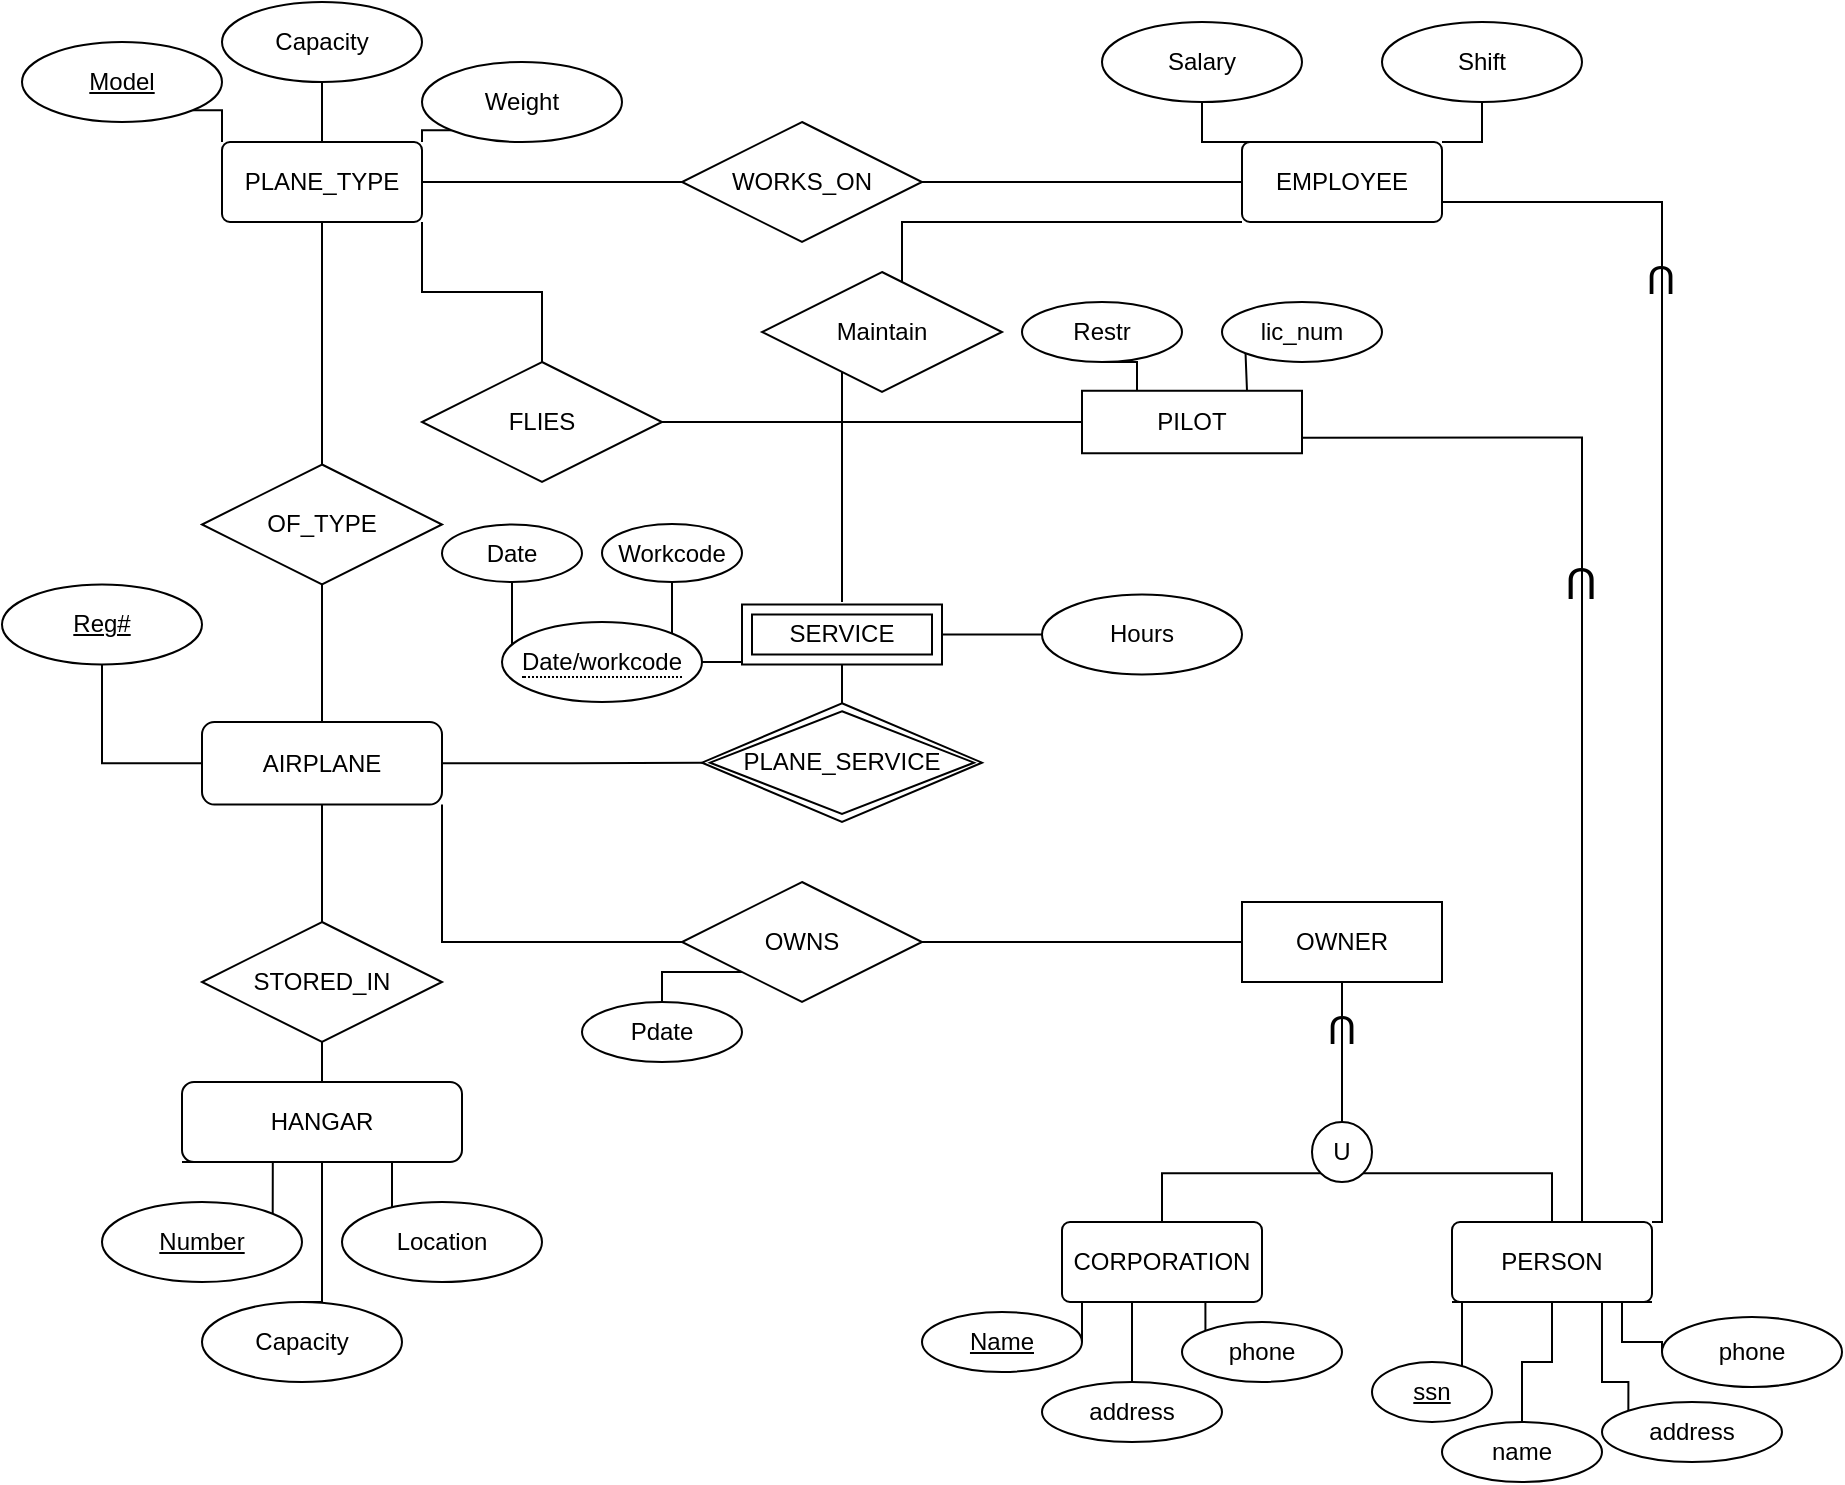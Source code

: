 <mxfile version="24.0.7" type="github">
  <diagram id="S4Dg8kI9vVAsZOoybEsX" name="EER">
    <mxGraphModel dx="1856" dy="650" grid="1" gridSize="10" guides="1" tooltips="1" connect="1" arrows="1" fold="1" page="1" pageScale="1" pageWidth="850" pageHeight="1100" math="0" shadow="0">
      <root>
        <mxCell id="0" />
        <mxCell id="1" parent="0" />
        <mxCell id="mtszT1-ioxk5tEWMHgzG-22" style="edgeStyle=orthogonalEdgeStyle;rounded=0;orthogonalLoop=1;jettySize=auto;html=1;exitX=1;exitY=1;exitDx=0;exitDy=0;endArrow=none;endFill=0;" edge="1" parent="1" source="mtszT1-ioxk5tEWMHgzG-1" target="mtszT1-ioxk5tEWMHgzG-19">
          <mxGeometry relative="1" as="geometry" />
        </mxCell>
        <mxCell id="mtszT1-ioxk5tEWMHgzG-1" value="PLANE_TYPE" style="rounded=1;arcSize=10;whiteSpace=wrap;html=1;align=center;" vertex="1" parent="1">
          <mxGeometry x="-240" y="100" width="100" height="40" as="geometry" />
        </mxCell>
        <mxCell id="mtszT1-ioxk5tEWMHgzG-8" style="edgeStyle=orthogonalEdgeStyle;rounded=0;orthogonalLoop=1;jettySize=auto;html=1;exitX=1;exitY=1;exitDx=0;exitDy=0;entryX=0;entryY=0;entryDx=0;entryDy=0;endArrow=none;endFill=0;" edge="1" parent="1" source="mtszT1-ioxk5tEWMHgzG-2" target="mtszT1-ioxk5tEWMHgzG-1">
          <mxGeometry relative="1" as="geometry" />
        </mxCell>
        <mxCell id="mtszT1-ioxk5tEWMHgzG-2" value="&lt;u&gt;Model&lt;/u&gt;" style="ellipse;whiteSpace=wrap;html=1;align=center;" vertex="1" parent="1">
          <mxGeometry x="-340" y="50" width="100" height="40" as="geometry" />
        </mxCell>
        <mxCell id="mtszT1-ioxk5tEWMHgzG-9" style="edgeStyle=orthogonalEdgeStyle;rounded=0;orthogonalLoop=1;jettySize=auto;html=1;exitX=0;exitY=1;exitDx=0;exitDy=0;entryX=1;entryY=0;entryDx=0;entryDy=0;endArrow=none;endFill=0;" edge="1" parent="1" source="mtszT1-ioxk5tEWMHgzG-3" target="mtszT1-ioxk5tEWMHgzG-1">
          <mxGeometry relative="1" as="geometry" />
        </mxCell>
        <mxCell id="mtszT1-ioxk5tEWMHgzG-3" value="Weight" style="ellipse;whiteSpace=wrap;html=1;align=center;" vertex="1" parent="1">
          <mxGeometry x="-140" y="60" width="100" height="40" as="geometry" />
        </mxCell>
        <mxCell id="mtszT1-ioxk5tEWMHgzG-5" style="edgeStyle=orthogonalEdgeStyle;rounded=0;orthogonalLoop=1;jettySize=auto;html=1;endArrow=none;endFill=0;" edge="1" parent="1" source="mtszT1-ioxk5tEWMHgzG-4" target="mtszT1-ioxk5tEWMHgzG-1">
          <mxGeometry relative="1" as="geometry" />
        </mxCell>
        <mxCell id="mtszT1-ioxk5tEWMHgzG-4" value="Capacity" style="ellipse;whiteSpace=wrap;html=1;align=center;" vertex="1" parent="1">
          <mxGeometry x="-240" y="30" width="100" height="40" as="geometry" />
        </mxCell>
        <mxCell id="mtszT1-ioxk5tEWMHgzG-10" value="WORKS_ON" style="shape=rhombus;perimeter=rhombusPerimeter;whiteSpace=wrap;html=1;align=center;" vertex="1" parent="1">
          <mxGeometry x="-10" y="90" width="120" height="60" as="geometry" />
        </mxCell>
        <mxCell id="mtszT1-ioxk5tEWMHgzG-11" value="" style="endArrow=none;html=1;rounded=0;" edge="1" parent="1">
          <mxGeometry relative="1" as="geometry">
            <mxPoint x="-140" y="120" as="sourcePoint" />
            <mxPoint x="-10" y="120" as="targetPoint" />
          </mxGeometry>
        </mxCell>
        <mxCell id="mtszT1-ioxk5tEWMHgzG-12" value="" style="endArrow=none;html=1;rounded=0;" edge="1" parent="1">
          <mxGeometry relative="1" as="geometry">
            <mxPoint x="110" y="120" as="sourcePoint" />
            <mxPoint x="270" y="120" as="targetPoint" />
          </mxGeometry>
        </mxCell>
        <mxCell id="mtszT1-ioxk5tEWMHgzG-124" style="edgeStyle=orthogonalEdgeStyle;rounded=0;orthogonalLoop=1;jettySize=auto;html=1;exitX=1;exitY=0.75;exitDx=0;exitDy=0;entryX=0.75;entryY=0;entryDx=0;entryDy=0;endArrow=none;endFill=0;" edge="1" parent="1" source="mtszT1-ioxk5tEWMHgzG-13">
          <mxGeometry relative="1" as="geometry">
            <mxPoint x="395" y="130" as="sourcePoint" />
            <mxPoint x="475" y="640" as="targetPoint" />
            <Array as="points">
              <mxPoint x="480" y="130" />
              <mxPoint x="480" y="640" />
            </Array>
          </mxGeometry>
        </mxCell>
        <mxCell id="mtszT1-ioxk5tEWMHgzG-13" value="EMPLOYEE" style="rounded=1;arcSize=10;whiteSpace=wrap;html=1;align=center;" vertex="1" parent="1">
          <mxGeometry x="270" y="100" width="100" height="40" as="geometry" />
        </mxCell>
        <mxCell id="mtszT1-ioxk5tEWMHgzG-17" value="" style="edgeStyle=orthogonalEdgeStyle;rounded=0;orthogonalLoop=1;jettySize=auto;html=1;endArrow=none;endFill=0;" edge="1" parent="1" source="mtszT1-ioxk5tEWMHgzG-14" target="mtszT1-ioxk5tEWMHgzG-13">
          <mxGeometry relative="1" as="geometry" />
        </mxCell>
        <mxCell id="mtszT1-ioxk5tEWMHgzG-14" value="Salary" style="ellipse;whiteSpace=wrap;html=1;align=center;" vertex="1" parent="1">
          <mxGeometry x="200" y="40" width="100" height="40" as="geometry" />
        </mxCell>
        <mxCell id="mtszT1-ioxk5tEWMHgzG-16" value="" style="edgeStyle=orthogonalEdgeStyle;rounded=0;orthogonalLoop=1;jettySize=auto;html=1;endArrow=none;endFill=0;" edge="1" parent="1" source="mtszT1-ioxk5tEWMHgzG-15" target="mtszT1-ioxk5tEWMHgzG-13">
          <mxGeometry relative="1" as="geometry">
            <Array as="points">
              <mxPoint x="390" y="100" />
            </Array>
          </mxGeometry>
        </mxCell>
        <mxCell id="mtszT1-ioxk5tEWMHgzG-15" value="Shift" style="ellipse;whiteSpace=wrap;html=1;align=center;" vertex="1" parent="1">
          <mxGeometry x="340" y="40" width="100" height="40" as="geometry" />
        </mxCell>
        <mxCell id="mtszT1-ioxk5tEWMHgzG-26" value="" style="edgeStyle=orthogonalEdgeStyle;rounded=0;orthogonalLoop=1;jettySize=auto;html=1;endArrow=none;endFill=0;" edge="1" parent="1" source="mtszT1-ioxk5tEWMHgzG-19" target="mtszT1-ioxk5tEWMHgzG-25">
          <mxGeometry relative="1" as="geometry" />
        </mxCell>
        <mxCell id="mtszT1-ioxk5tEWMHgzG-19" value="FLIES" style="shape=rhombus;perimeter=rhombusPerimeter;whiteSpace=wrap;html=1;align=center;" vertex="1" parent="1">
          <mxGeometry x="-140" y="210" width="120" height="60" as="geometry" />
        </mxCell>
        <mxCell id="mtszT1-ioxk5tEWMHgzG-145" style="edgeStyle=orthogonalEdgeStyle;rounded=0;orthogonalLoop=1;jettySize=auto;html=1;exitX=1;exitY=0.75;exitDx=0;exitDy=0;entryX=0.75;entryY=0;entryDx=0;entryDy=0;endArrow=none;endFill=0;" edge="1" parent="1" source="mtszT1-ioxk5tEWMHgzG-25" target="mtszT1-ioxk5tEWMHgzG-100">
          <mxGeometry relative="1" as="geometry">
            <Array as="points">
              <mxPoint x="440" y="248" />
              <mxPoint x="440" y="640" />
            </Array>
          </mxGeometry>
        </mxCell>
        <mxCell id="mtszT1-ioxk5tEWMHgzG-25" value="PILOT" style="whiteSpace=wrap;html=1;" vertex="1" parent="1">
          <mxGeometry x="190" y="224.38" width="110" height="31.25" as="geometry" />
        </mxCell>
        <mxCell id="mtszT1-ioxk5tEWMHgzG-29" style="edgeStyle=orthogonalEdgeStyle;rounded=0;orthogonalLoop=1;jettySize=auto;html=1;exitX=0.5;exitY=1;exitDx=0;exitDy=0;entryX=0.25;entryY=0;entryDx=0;entryDy=0;endArrow=none;endFill=0;" edge="1" parent="1" source="mtszT1-ioxk5tEWMHgzG-27" target="mtszT1-ioxk5tEWMHgzG-25">
          <mxGeometry relative="1" as="geometry" />
        </mxCell>
        <mxCell id="mtszT1-ioxk5tEWMHgzG-27" value="Restr" style="ellipse;whiteSpace=wrap;html=1;align=center;" vertex="1" parent="1">
          <mxGeometry x="160" y="180" width="80" height="30" as="geometry" />
        </mxCell>
        <mxCell id="mtszT1-ioxk5tEWMHgzG-30" style="edgeStyle=orthogonalEdgeStyle;rounded=0;orthogonalLoop=1;jettySize=auto;html=1;exitX=0;exitY=1;exitDx=0;exitDy=0;entryX=0.75;entryY=0;entryDx=0;entryDy=0;endArrow=none;endFill=0;" edge="1" parent="1" source="mtszT1-ioxk5tEWMHgzG-28" target="mtszT1-ioxk5tEWMHgzG-25">
          <mxGeometry relative="1" as="geometry">
            <Array as="points">
              <mxPoint x="273" y="204" />
            </Array>
          </mxGeometry>
        </mxCell>
        <mxCell id="mtszT1-ioxk5tEWMHgzG-28" value="lic_num" style="ellipse;whiteSpace=wrap;html=1;align=center;" vertex="1" parent="1">
          <mxGeometry x="260" y="180" width="80" height="30" as="geometry" />
        </mxCell>
        <mxCell id="mtszT1-ioxk5tEWMHgzG-32" style="edgeStyle=orthogonalEdgeStyle;rounded=0;orthogonalLoop=1;jettySize=auto;html=1;endArrow=none;endFill=0;" edge="1" parent="1" source="mtszT1-ioxk5tEWMHgzG-31" target="mtszT1-ioxk5tEWMHgzG-1">
          <mxGeometry relative="1" as="geometry" />
        </mxCell>
        <mxCell id="mtszT1-ioxk5tEWMHgzG-34" value="" style="edgeStyle=orthogonalEdgeStyle;rounded=0;orthogonalLoop=1;jettySize=auto;html=1;endArrow=none;endFill=0;" edge="1" parent="1" source="mtszT1-ioxk5tEWMHgzG-31" target="mtszT1-ioxk5tEWMHgzG-33">
          <mxGeometry relative="1" as="geometry" />
        </mxCell>
        <mxCell id="mtszT1-ioxk5tEWMHgzG-31" value="OF_TYPE" style="shape=rhombus;perimeter=rhombusPerimeter;whiteSpace=wrap;html=1;align=center;" vertex="1" parent="1">
          <mxGeometry x="-250" y="261.25" width="120" height="60" as="geometry" />
        </mxCell>
        <mxCell id="mtszT1-ioxk5tEWMHgzG-60" style="edgeStyle=orthogonalEdgeStyle;rounded=0;orthogonalLoop=1;jettySize=auto;html=1;endArrow=none;endFill=0;" edge="1" parent="1" source="mtszT1-ioxk5tEWMHgzG-33" target="mtszT1-ioxk5tEWMHgzG-59">
          <mxGeometry relative="1" as="geometry" />
        </mxCell>
        <mxCell id="mtszT1-ioxk5tEWMHgzG-33" value="AIRPLANE" style="rounded=1;whiteSpace=wrap;html=1;" vertex="1" parent="1">
          <mxGeometry x="-250" y="390" width="120" height="41.25" as="geometry" />
        </mxCell>
        <mxCell id="mtszT1-ioxk5tEWMHgzG-37" style="edgeStyle=orthogonalEdgeStyle;rounded=0;orthogonalLoop=1;jettySize=auto;html=1;exitX=0.5;exitY=1;exitDx=0;exitDy=0;entryX=0;entryY=0.5;entryDx=0;entryDy=0;endArrow=none;endFill=0;" edge="1" parent="1" source="mtszT1-ioxk5tEWMHgzG-35" target="mtszT1-ioxk5tEWMHgzG-33">
          <mxGeometry relative="1" as="geometry" />
        </mxCell>
        <mxCell id="mtszT1-ioxk5tEWMHgzG-35" value="&lt;u&gt;Reg#&lt;/u&gt;" style="ellipse;whiteSpace=wrap;html=1;align=center;" vertex="1" parent="1">
          <mxGeometry x="-350" y="321.25" width="100" height="40" as="geometry" />
        </mxCell>
        <mxCell id="mtszT1-ioxk5tEWMHgzG-41" value="" style="edgeStyle=orthogonalEdgeStyle;rounded=0;orthogonalLoop=1;jettySize=auto;html=1;endArrow=none;endFill=0;" edge="1" parent="1" source="mtszT1-ioxk5tEWMHgzG-38">
          <mxGeometry relative="1" as="geometry">
            <mxPoint x="70" y="339.06" as="targetPoint" />
          </mxGeometry>
        </mxCell>
        <mxCell id="mtszT1-ioxk5tEWMHgzG-38" value="PLANE_SERVICE" style="shape=rhombus;double=1;perimeter=rhombusPerimeter;whiteSpace=wrap;html=1;align=center;" vertex="1" parent="1">
          <mxGeometry y="380.63" width="140" height="59.37" as="geometry" />
        </mxCell>
        <mxCell id="mtszT1-ioxk5tEWMHgzG-39" style="edgeStyle=orthogonalEdgeStyle;rounded=0;orthogonalLoop=1;jettySize=auto;html=1;entryX=0;entryY=0.5;entryDx=0;entryDy=0;endArrow=none;endFill=0;" edge="1" parent="1" source="mtszT1-ioxk5tEWMHgzG-33" target="mtszT1-ioxk5tEWMHgzG-38">
          <mxGeometry relative="1" as="geometry" />
        </mxCell>
        <mxCell id="mtszT1-ioxk5tEWMHgzG-42" value="SERVICE" style="shape=ext;margin=3;double=1;whiteSpace=wrap;html=1;align=center;" vertex="1" parent="1">
          <mxGeometry x="20" y="331.25" width="100" height="30" as="geometry" />
        </mxCell>
        <mxCell id="mtszT1-ioxk5tEWMHgzG-57" value="" style="edgeStyle=orthogonalEdgeStyle;rounded=0;orthogonalLoop=1;jettySize=auto;html=1;endArrow=none;endFill=0;" edge="1" parent="1" source="mtszT1-ioxk5tEWMHgzG-46" target="mtszT1-ioxk5tEWMHgzG-42">
          <mxGeometry relative="1" as="geometry" />
        </mxCell>
        <mxCell id="mtszT1-ioxk5tEWMHgzG-46" value="&lt;span style=&quot;border-bottom: 1px dotted&quot;&gt;Date/workcode&lt;/span&gt;" style="ellipse;whiteSpace=wrap;html=1;align=center;" vertex="1" parent="1">
          <mxGeometry x="-100" y="340" width="100" height="40" as="geometry" />
        </mxCell>
        <mxCell id="mtszT1-ioxk5tEWMHgzG-50" value="" style="edgeStyle=orthogonalEdgeStyle;rounded=0;orthogonalLoop=1;jettySize=auto;html=1;endArrow=none;endFill=0;" edge="1" parent="1" source="mtszT1-ioxk5tEWMHgzG-47" target="mtszT1-ioxk5tEWMHgzG-46">
          <mxGeometry relative="1" as="geometry">
            <Array as="points">
              <mxPoint x="-70" y="350" />
              <mxPoint x="-70" y="350" />
            </Array>
          </mxGeometry>
        </mxCell>
        <mxCell id="mtszT1-ioxk5tEWMHgzG-47" value="Date" style="ellipse;whiteSpace=wrap;html=1;align=center;" vertex="1" parent="1">
          <mxGeometry x="-130" y="291.25" width="70" height="28.75" as="geometry" />
        </mxCell>
        <mxCell id="mtszT1-ioxk5tEWMHgzG-49" value="" style="edgeStyle=orthogonalEdgeStyle;rounded=0;orthogonalLoop=1;jettySize=auto;html=1;endArrow=none;endFill=0;" edge="1" parent="1" source="mtszT1-ioxk5tEWMHgzG-48" target="mtszT1-ioxk5tEWMHgzG-46">
          <mxGeometry relative="1" as="geometry">
            <Array as="points">
              <mxPoint x="-30" y="350" />
              <mxPoint x="-30" y="350" />
            </Array>
          </mxGeometry>
        </mxCell>
        <mxCell id="mtszT1-ioxk5tEWMHgzG-48" value="Workcode" style="ellipse;whiteSpace=wrap;html=1;align=center;" vertex="1" parent="1">
          <mxGeometry x="-50" y="291" width="70" height="29" as="geometry" />
        </mxCell>
        <mxCell id="mtszT1-ioxk5tEWMHgzG-53" style="edgeStyle=orthogonalEdgeStyle;rounded=0;orthogonalLoop=1;jettySize=auto;html=1;endArrow=none;endFill=0;" edge="1" parent="1" source="mtszT1-ioxk5tEWMHgzG-52" target="mtszT1-ioxk5tEWMHgzG-42">
          <mxGeometry relative="1" as="geometry" />
        </mxCell>
        <mxCell id="mtszT1-ioxk5tEWMHgzG-52" value="Hours" style="ellipse;whiteSpace=wrap;html=1;align=center;" vertex="1" parent="1">
          <mxGeometry x="170" y="326.25" width="100" height="40" as="geometry" />
        </mxCell>
        <mxCell id="mtszT1-ioxk5tEWMHgzG-55" style="edgeStyle=orthogonalEdgeStyle;rounded=0;orthogonalLoop=1;jettySize=auto;html=1;endArrow=none;endFill=0;" edge="1" parent="1" source="mtszT1-ioxk5tEWMHgzG-54">
          <mxGeometry relative="1" as="geometry">
            <mxPoint x="70" y="320" as="targetPoint" />
            <Array as="points">
              <mxPoint x="70" y="330" />
              <mxPoint x="70" y="330" />
            </Array>
          </mxGeometry>
        </mxCell>
        <mxCell id="mtszT1-ioxk5tEWMHgzG-56" style="edgeStyle=orthogonalEdgeStyle;rounded=0;orthogonalLoop=1;jettySize=auto;html=1;exitX=1;exitY=0;exitDx=0;exitDy=0;entryX=0;entryY=1;entryDx=0;entryDy=0;endArrow=none;endFill=0;" edge="1" parent="1" source="mtszT1-ioxk5tEWMHgzG-54" target="mtszT1-ioxk5tEWMHgzG-13">
          <mxGeometry relative="1" as="geometry">
            <Array as="points">
              <mxPoint x="100" y="140" />
            </Array>
          </mxGeometry>
        </mxCell>
        <mxCell id="mtszT1-ioxk5tEWMHgzG-54" value="Maintain" style="shape=rhombus;perimeter=rhombusPerimeter;whiteSpace=wrap;html=1;align=center;" vertex="1" parent="1">
          <mxGeometry x="30" y="165" width="120" height="60" as="geometry" />
        </mxCell>
        <mxCell id="mtszT1-ioxk5tEWMHgzG-62" value="" style="edgeStyle=orthogonalEdgeStyle;rounded=0;orthogonalLoop=1;jettySize=auto;html=1;endArrow=none;endFill=0;" edge="1" parent="1" source="mtszT1-ioxk5tEWMHgzG-59" target="mtszT1-ioxk5tEWMHgzG-61">
          <mxGeometry relative="1" as="geometry" />
        </mxCell>
        <mxCell id="mtszT1-ioxk5tEWMHgzG-59" value="STORED_IN" style="shape=rhombus;perimeter=rhombusPerimeter;whiteSpace=wrap;html=1;align=center;" vertex="1" parent="1">
          <mxGeometry x="-250" y="490" width="120" height="60" as="geometry" />
        </mxCell>
        <mxCell id="mtszT1-ioxk5tEWMHgzG-61" value="HANGAR" style="rounded=1;whiteSpace=wrap;html=1;" vertex="1" parent="1">
          <mxGeometry x="-260" y="570" width="140" height="40" as="geometry" />
        </mxCell>
        <mxCell id="mtszT1-ioxk5tEWMHgzG-68" style="edgeStyle=orthogonalEdgeStyle;rounded=0;orthogonalLoop=1;jettySize=auto;html=1;exitX=1;exitY=0;exitDx=0;exitDy=0;entryX=0;entryY=1;entryDx=0;entryDy=0;endArrow=none;endFill=0;" edge="1" parent="1" source="mtszT1-ioxk5tEWMHgzG-65" target="mtszT1-ioxk5tEWMHgzG-61">
          <mxGeometry relative="1" as="geometry" />
        </mxCell>
        <mxCell id="mtszT1-ioxk5tEWMHgzG-65" value="&lt;u&gt;Number&lt;/u&gt;" style="ellipse;whiteSpace=wrap;html=1;align=center;" vertex="1" parent="1">
          <mxGeometry x="-300" y="630" width="100" height="40" as="geometry" />
        </mxCell>
        <mxCell id="mtszT1-ioxk5tEWMHgzG-76" style="edgeStyle=orthogonalEdgeStyle;rounded=0;orthogonalLoop=1;jettySize=auto;html=1;exitX=0.5;exitY=0;exitDx=0;exitDy=0;entryX=0.5;entryY=1;entryDx=0;entryDy=0;endArrow=none;endFill=0;" edge="1" parent="1" source="mtszT1-ioxk5tEWMHgzG-66" target="mtszT1-ioxk5tEWMHgzG-61">
          <mxGeometry relative="1" as="geometry">
            <Array as="points">
              <mxPoint x="-190" y="680" />
            </Array>
          </mxGeometry>
        </mxCell>
        <mxCell id="mtszT1-ioxk5tEWMHgzG-66" value="Capacity" style="ellipse;whiteSpace=wrap;html=1;align=center;" vertex="1" parent="1">
          <mxGeometry x="-250" y="680" width="100" height="40" as="geometry" />
        </mxCell>
        <mxCell id="mtszT1-ioxk5tEWMHgzG-70" style="edgeStyle=orthogonalEdgeStyle;rounded=0;orthogonalLoop=1;jettySize=auto;html=1;exitX=0;exitY=0;exitDx=0;exitDy=0;entryX=0.75;entryY=1;entryDx=0;entryDy=0;endArrow=none;endFill=0;" edge="1" parent="1" source="mtszT1-ioxk5tEWMHgzG-67" target="mtszT1-ioxk5tEWMHgzG-61">
          <mxGeometry relative="1" as="geometry" />
        </mxCell>
        <mxCell id="mtszT1-ioxk5tEWMHgzG-67" value="Location" style="ellipse;whiteSpace=wrap;html=1;align=center;" vertex="1" parent="1">
          <mxGeometry x="-180" y="630" width="100" height="40" as="geometry" />
        </mxCell>
        <mxCell id="mtszT1-ioxk5tEWMHgzG-72" style="edgeStyle=orthogonalEdgeStyle;rounded=0;orthogonalLoop=1;jettySize=auto;html=1;entryX=1;entryY=1;entryDx=0;entryDy=0;endArrow=none;endFill=0;" edge="1" parent="1" source="mtszT1-ioxk5tEWMHgzG-71" target="mtszT1-ioxk5tEWMHgzG-33">
          <mxGeometry relative="1" as="geometry">
            <Array as="points">
              <mxPoint x="-130" y="500" />
            </Array>
          </mxGeometry>
        </mxCell>
        <mxCell id="mtszT1-ioxk5tEWMHgzG-78" style="edgeStyle=orthogonalEdgeStyle;rounded=0;orthogonalLoop=1;jettySize=auto;html=1;endArrow=none;endFill=0;" edge="1" parent="1" source="mtszT1-ioxk5tEWMHgzG-71" target="mtszT1-ioxk5tEWMHgzG-77">
          <mxGeometry relative="1" as="geometry" />
        </mxCell>
        <mxCell id="mtszT1-ioxk5tEWMHgzG-71" value="OWNS" style="shape=rhombus;perimeter=rhombusPerimeter;whiteSpace=wrap;html=1;align=center;" vertex="1" parent="1">
          <mxGeometry x="-10" y="470" width="120" height="60" as="geometry" />
        </mxCell>
        <mxCell id="mtszT1-ioxk5tEWMHgzG-74" style="edgeStyle=orthogonalEdgeStyle;rounded=0;orthogonalLoop=1;jettySize=auto;html=1;entryX=0;entryY=1;entryDx=0;entryDy=0;endArrow=none;endFill=0;" edge="1" parent="1" source="mtszT1-ioxk5tEWMHgzG-73" target="mtszT1-ioxk5tEWMHgzG-71">
          <mxGeometry relative="1" as="geometry">
            <Array as="points">
              <mxPoint x="-20" y="515" />
            </Array>
          </mxGeometry>
        </mxCell>
        <mxCell id="mtszT1-ioxk5tEWMHgzG-73" value="Pdate" style="ellipse;whiteSpace=wrap;html=1;align=center;" vertex="1" parent="1">
          <mxGeometry x="-60" y="530" width="80" height="30" as="geometry" />
        </mxCell>
        <mxCell id="mtszT1-ioxk5tEWMHgzG-82" style="edgeStyle=orthogonalEdgeStyle;rounded=0;orthogonalLoop=1;jettySize=auto;html=1;entryX=0.5;entryY=0;entryDx=0;entryDy=0;endArrow=none;endFill=0;" edge="1" parent="1" target="mtszT1-ioxk5tEWMHgzG-80">
          <mxGeometry relative="1" as="geometry">
            <mxPoint x="320" y="580" as="sourcePoint" />
          </mxGeometry>
        </mxCell>
        <mxCell id="mtszT1-ioxk5tEWMHgzG-88" style="edgeStyle=orthogonalEdgeStyle;rounded=0;orthogonalLoop=1;jettySize=auto;html=1;entryX=0.5;entryY=0;entryDx=0;entryDy=0;endArrow=none;endFill=0;" edge="1" parent="1" source="mtszT1-ioxk5tEWMHgzG-77" target="mtszT1-ioxk5tEWMHgzG-80">
          <mxGeometry relative="1" as="geometry" />
        </mxCell>
        <mxCell id="mtszT1-ioxk5tEWMHgzG-77" value="OWNER" style="whiteSpace=wrap;html=1;align=center;" vertex="1" parent="1">
          <mxGeometry x="270" y="480" width="100" height="40" as="geometry" />
        </mxCell>
        <mxCell id="mtszT1-ioxk5tEWMHgzG-101" style="edgeStyle=orthogonalEdgeStyle;rounded=0;orthogonalLoop=1;jettySize=auto;html=1;exitX=1;exitY=1;exitDx=0;exitDy=0;endArrow=none;endFill=0;" edge="1" parent="1" source="mtszT1-ioxk5tEWMHgzG-80" target="mtszT1-ioxk5tEWMHgzG-100">
          <mxGeometry relative="1" as="geometry" />
        </mxCell>
        <mxCell id="mtszT1-ioxk5tEWMHgzG-102" style="edgeStyle=orthogonalEdgeStyle;rounded=0;orthogonalLoop=1;jettySize=auto;html=1;exitX=0;exitY=1;exitDx=0;exitDy=0;entryX=0.5;entryY=0;entryDx=0;entryDy=0;endArrow=none;endFill=0;" edge="1" parent="1" source="mtszT1-ioxk5tEWMHgzG-80" target="mtszT1-ioxk5tEWMHgzG-99">
          <mxGeometry relative="1" as="geometry" />
        </mxCell>
        <mxCell id="mtszT1-ioxk5tEWMHgzG-80" value="U" style="ellipse;whiteSpace=wrap;html=1;aspect=fixed;" vertex="1" parent="1">
          <mxGeometry x="305" y="590" width="30" height="30" as="geometry" />
        </mxCell>
        <mxCell id="mtszT1-ioxk5tEWMHgzG-91" value="U" style="text;html=1;align=center;verticalAlign=middle;whiteSpace=wrap;rounded=0;fontSize=20;rotation=-180;" vertex="1" parent="1">
          <mxGeometry x="305" y="510" width="30" height="70" as="geometry" />
        </mxCell>
        <mxCell id="mtszT1-ioxk5tEWMHgzG-106" style="edgeStyle=orthogonalEdgeStyle;rounded=0;orthogonalLoop=1;jettySize=auto;html=1;exitX=0.25;exitY=1;exitDx=0;exitDy=0;entryX=1;entryY=0.5;entryDx=0;entryDy=0;endArrow=none;endFill=0;" edge="1" parent="1" source="mtszT1-ioxk5tEWMHgzG-99" target="mtszT1-ioxk5tEWMHgzG-103">
          <mxGeometry relative="1" as="geometry" />
        </mxCell>
        <mxCell id="mtszT1-ioxk5tEWMHgzG-109" style="edgeStyle=orthogonalEdgeStyle;rounded=0;orthogonalLoop=1;jettySize=auto;html=1;exitX=0.75;exitY=1;exitDx=0;exitDy=0;entryX=0;entryY=0;entryDx=0;entryDy=0;endArrow=none;endFill=0;" edge="1" parent="1" source="mtszT1-ioxk5tEWMHgzG-99" target="mtszT1-ioxk5tEWMHgzG-105">
          <mxGeometry relative="1" as="geometry" />
        </mxCell>
        <mxCell id="mtszT1-ioxk5tEWMHgzG-99" value="CORPORATION" style="rounded=1;arcSize=10;whiteSpace=wrap;html=1;align=center;" vertex="1" parent="1">
          <mxGeometry x="180" y="640" width="100" height="40" as="geometry" />
        </mxCell>
        <mxCell id="mtszT1-ioxk5tEWMHgzG-117" style="edgeStyle=orthogonalEdgeStyle;rounded=0;orthogonalLoop=1;jettySize=auto;html=1;exitX=1;exitY=1;exitDx=0;exitDy=0;entryX=0;entryY=0.5;entryDx=0;entryDy=0;endArrow=none;endFill=0;" edge="1" parent="1" source="mtszT1-ioxk5tEWMHgzG-100" target="mtszT1-ioxk5tEWMHgzG-113">
          <mxGeometry relative="1" as="geometry">
            <Array as="points">
              <mxPoint x="460" y="700" />
              <mxPoint x="480" y="700" />
            </Array>
          </mxGeometry>
        </mxCell>
        <mxCell id="mtszT1-ioxk5tEWMHgzG-100" value="PERSON" style="rounded=1;arcSize=10;whiteSpace=wrap;html=1;align=center;" vertex="1" parent="1">
          <mxGeometry x="375" y="640" width="100" height="40" as="geometry" />
        </mxCell>
        <mxCell id="mtszT1-ioxk5tEWMHgzG-103" value="&lt;u&gt;Name&lt;/u&gt;" style="ellipse;whiteSpace=wrap;html=1;align=center;" vertex="1" parent="1">
          <mxGeometry x="110" y="685" width="80" height="30" as="geometry" />
        </mxCell>
        <mxCell id="mtszT1-ioxk5tEWMHgzG-108" style="edgeStyle=orthogonalEdgeStyle;rounded=0;orthogonalLoop=1;jettySize=auto;html=1;entryX=0.25;entryY=1;entryDx=0;entryDy=0;endArrow=none;endFill=0;" edge="1" parent="1" source="mtszT1-ioxk5tEWMHgzG-104" target="mtszT1-ioxk5tEWMHgzG-99">
          <mxGeometry relative="1" as="geometry">
            <Array as="points">
              <mxPoint x="215" y="680" />
            </Array>
          </mxGeometry>
        </mxCell>
        <mxCell id="mtszT1-ioxk5tEWMHgzG-104" value="address" style="ellipse;whiteSpace=wrap;html=1;align=center;" vertex="1" parent="1">
          <mxGeometry x="170" y="720" width="90" height="30" as="geometry" />
        </mxCell>
        <mxCell id="mtszT1-ioxk5tEWMHgzG-105" value="phone" style="ellipse;whiteSpace=wrap;html=1;align=center;" vertex="1" parent="1">
          <mxGeometry x="240" y="690" width="80" height="30" as="geometry" />
        </mxCell>
        <mxCell id="mtszT1-ioxk5tEWMHgzG-107" style="edgeStyle=orthogonalEdgeStyle;rounded=0;orthogonalLoop=1;jettySize=auto;html=1;exitX=0.5;exitY=1;exitDx=0;exitDy=0;" edge="1" parent="1" source="mtszT1-ioxk5tEWMHgzG-104" target="mtszT1-ioxk5tEWMHgzG-104">
          <mxGeometry relative="1" as="geometry" />
        </mxCell>
        <mxCell id="mtszT1-ioxk5tEWMHgzG-114" style="edgeStyle=orthogonalEdgeStyle;rounded=0;orthogonalLoop=1;jettySize=auto;html=1;entryX=0;entryY=1;entryDx=0;entryDy=0;endArrow=none;endFill=0;" edge="1" parent="1" source="mtszT1-ioxk5tEWMHgzG-110" target="mtszT1-ioxk5tEWMHgzG-100">
          <mxGeometry relative="1" as="geometry">
            <Array as="points">
              <mxPoint x="380" y="680" />
            </Array>
          </mxGeometry>
        </mxCell>
        <mxCell id="mtszT1-ioxk5tEWMHgzG-110" value="&lt;u&gt;ssn&lt;/u&gt;" style="ellipse;whiteSpace=wrap;html=1;align=center;" vertex="1" parent="1">
          <mxGeometry x="335" y="710" width="60" height="30" as="geometry" />
        </mxCell>
        <mxCell id="mtszT1-ioxk5tEWMHgzG-115" style="edgeStyle=orthogonalEdgeStyle;rounded=0;orthogonalLoop=1;jettySize=auto;html=1;endArrow=none;endFill=0;" edge="1" parent="1" source="mtszT1-ioxk5tEWMHgzG-111" target="mtszT1-ioxk5tEWMHgzG-100">
          <mxGeometry relative="1" as="geometry" />
        </mxCell>
        <mxCell id="mtszT1-ioxk5tEWMHgzG-111" value="name" style="ellipse;whiteSpace=wrap;html=1;align=center;" vertex="1" parent="1">
          <mxGeometry x="370" y="740" width="80" height="30" as="geometry" />
        </mxCell>
        <mxCell id="mtszT1-ioxk5tEWMHgzG-116" style="edgeStyle=orthogonalEdgeStyle;rounded=0;orthogonalLoop=1;jettySize=auto;html=1;exitX=0;exitY=0;exitDx=0;exitDy=0;entryX=0.75;entryY=1;entryDx=0;entryDy=0;endArrow=none;endFill=0;" edge="1" parent="1" source="mtszT1-ioxk5tEWMHgzG-112" target="mtszT1-ioxk5tEWMHgzG-100">
          <mxGeometry relative="1" as="geometry">
            <Array as="points">
              <mxPoint x="453" y="720" />
              <mxPoint x="435" y="720" />
            </Array>
          </mxGeometry>
        </mxCell>
        <mxCell id="mtszT1-ioxk5tEWMHgzG-112" value="address" style="ellipse;whiteSpace=wrap;html=1;align=center;" vertex="1" parent="1">
          <mxGeometry x="450" y="730" width="90" height="30" as="geometry" />
        </mxCell>
        <mxCell id="mtszT1-ioxk5tEWMHgzG-113" value="phone" style="ellipse;whiteSpace=wrap;html=1;align=center;" vertex="1" parent="1">
          <mxGeometry x="480" y="687.5" width="90" height="35" as="geometry" />
        </mxCell>
        <mxCell id="mtszT1-ioxk5tEWMHgzG-120" style="edgeStyle=orthogonalEdgeStyle;rounded=0;orthogonalLoop=1;jettySize=auto;html=1;exitX=0.5;exitY=1;exitDx=0;exitDy=0;" edge="1" parent="1" source="mtszT1-ioxk5tEWMHgzG-112" target="mtszT1-ioxk5tEWMHgzG-112">
          <mxGeometry relative="1" as="geometry" />
        </mxCell>
        <mxCell id="mtszT1-ioxk5tEWMHgzG-122" style="edgeStyle=orthogonalEdgeStyle;rounded=0;orthogonalLoop=1;jettySize=auto;html=1;exitX=0.5;exitY=1;exitDx=0;exitDy=0;" edge="1" parent="1" source="mtszT1-ioxk5tEWMHgzG-112" target="mtszT1-ioxk5tEWMHgzG-112">
          <mxGeometry relative="1" as="geometry" />
        </mxCell>
        <mxCell id="mtszT1-ioxk5tEWMHgzG-129" value="&lt;font style=&quot;font-size: 20px;&quot;&gt;U&lt;/font&gt;" style="text;html=1;align=center;verticalAlign=middle;resizable=0;points=[];autosize=1;strokeColor=none;fillColor=none;rotation=-180;" vertex="1" parent="1">
          <mxGeometry x="460" y="150" width="40" height="40" as="geometry" />
        </mxCell>
        <mxCell id="mtszT1-ioxk5tEWMHgzG-133" value="&lt;font style=&quot;font-size: 22px;&quot;&gt;U&lt;/font&gt;" style="text;html=1;align=center;verticalAlign=middle;resizable=0;points=[];autosize=1;strokeColor=none;fillColor=none;rotation=-180;" vertex="1" parent="1">
          <mxGeometry x="420" y="300" width="40" height="40" as="geometry" />
        </mxCell>
      </root>
    </mxGraphModel>
  </diagram>
</mxfile>
